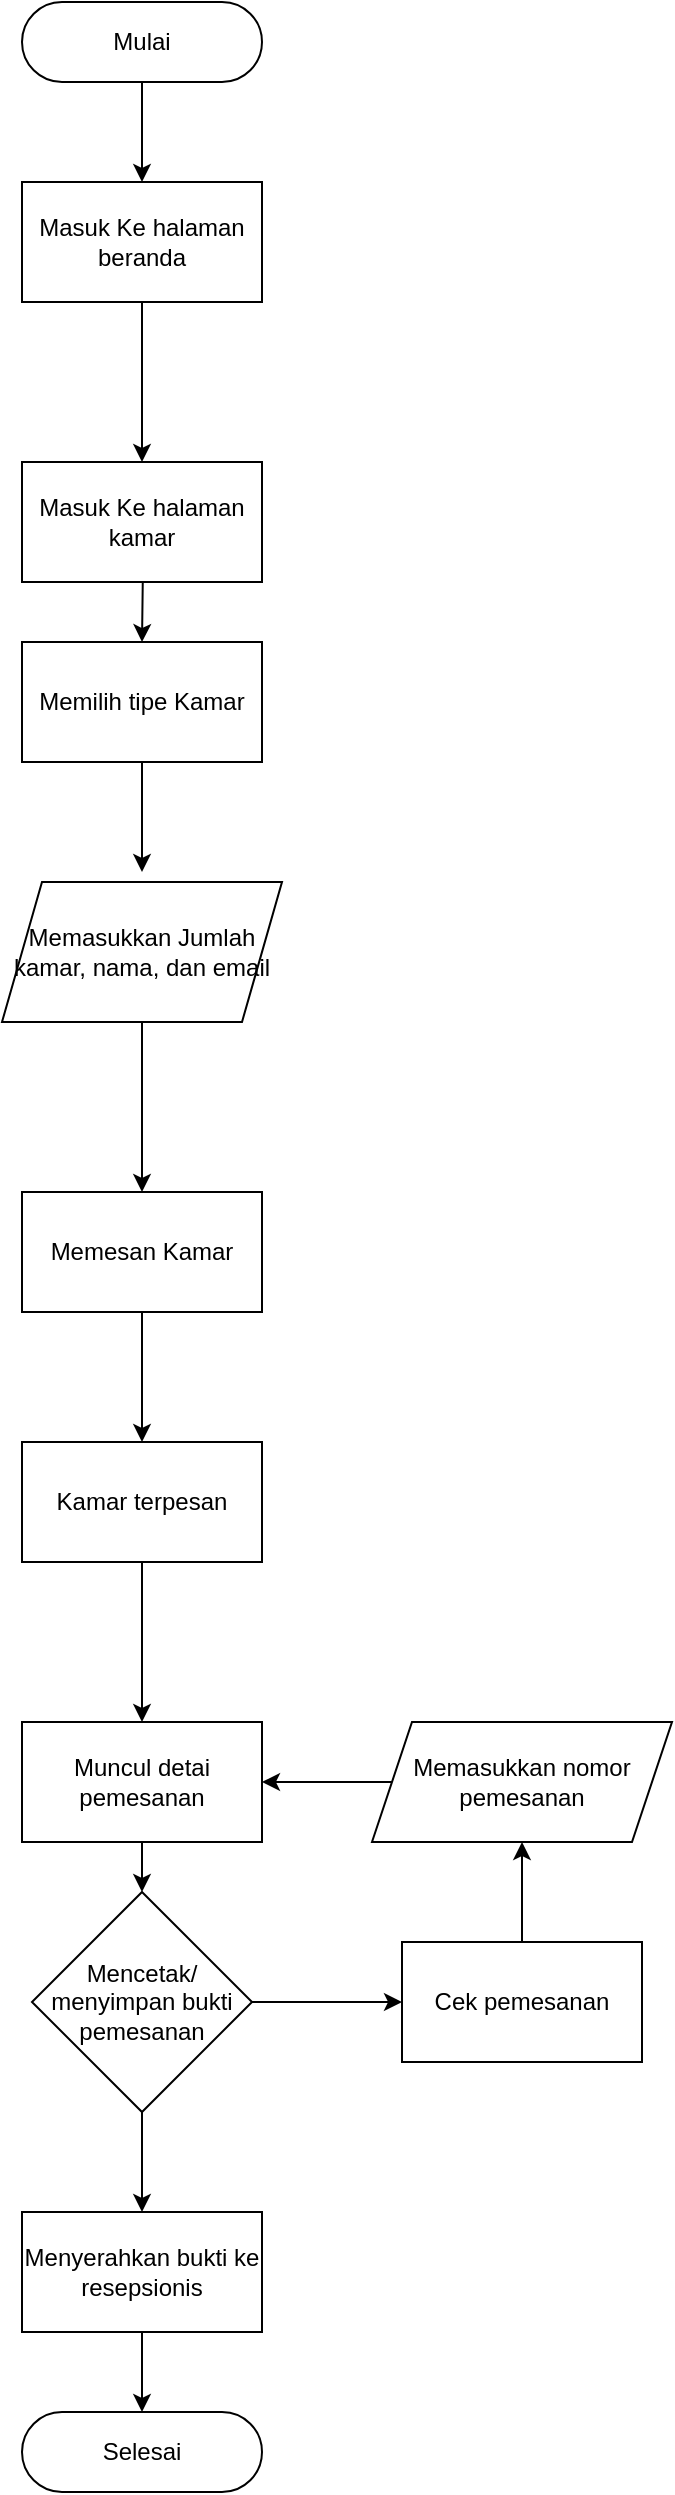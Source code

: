 <mxfile version="20.8.10" type="github">
  <diagram id="C5RBs43oDa-KdzZeNtuy" name="Page-1">
    <mxGraphModel dx="910" dy="461" grid="1" gridSize="10" guides="1" tooltips="1" connect="1" arrows="1" fold="1" page="1" pageScale="1" pageWidth="1169" pageHeight="827" math="0" shadow="0">
      <root>
        <mxCell id="WIyWlLk6GJQsqaUBKTNV-0" />
        <mxCell id="WIyWlLk6GJQsqaUBKTNV-1" parent="WIyWlLk6GJQsqaUBKTNV-0" />
        <mxCell id="hn7cNbfDd--p1zAdIMlJ-2" value="" style="edgeStyle=orthogonalEdgeStyle;rounded=0;orthogonalLoop=1;jettySize=auto;html=1;" parent="WIyWlLk6GJQsqaUBKTNV-1" source="hn7cNbfDd--p1zAdIMlJ-0" target="hn7cNbfDd--p1zAdIMlJ-1" edge="1">
          <mxGeometry relative="1" as="geometry" />
        </mxCell>
        <mxCell id="hn7cNbfDd--p1zAdIMlJ-0" value="Mulai" style="rounded=1;whiteSpace=wrap;html=1;fontSize=12;glass=0;strokeWidth=1;shadow=0;arcSize=50;" parent="WIyWlLk6GJQsqaUBKTNV-1" vertex="1">
          <mxGeometry x="180" y="100" width="120" height="40" as="geometry" />
        </mxCell>
        <mxCell id="hn7cNbfDd--p1zAdIMlJ-4" value="" style="edgeStyle=orthogonalEdgeStyle;rounded=0;orthogonalLoop=1;jettySize=auto;html=1;" parent="WIyWlLk6GJQsqaUBKTNV-1" source="hn7cNbfDd--p1zAdIMlJ-1" target="hn7cNbfDd--p1zAdIMlJ-3" edge="1">
          <mxGeometry relative="1" as="geometry" />
        </mxCell>
        <mxCell id="hn7cNbfDd--p1zAdIMlJ-1" value="Masuk Ke halaman beranda" style="rounded=0;whiteSpace=wrap;html=1;" parent="WIyWlLk6GJQsqaUBKTNV-1" vertex="1">
          <mxGeometry x="180" y="190" width="120" height="60" as="geometry" />
        </mxCell>
        <mxCell id="hn7cNbfDd--p1zAdIMlJ-13" value="" style="edgeStyle=orthogonalEdgeStyle;rounded=0;orthogonalLoop=1;jettySize=auto;html=1;" parent="WIyWlLk6GJQsqaUBKTNV-1" target="hn7cNbfDd--p1zAdIMlJ-12" edge="1">
          <mxGeometry relative="1" as="geometry">
            <mxPoint x="240" y="340" as="sourcePoint" />
          </mxGeometry>
        </mxCell>
        <mxCell id="hn7cNbfDd--p1zAdIMlJ-3" value="Masuk Ke halaman kamar" style="whiteSpace=wrap;html=1;rounded=0;" parent="WIyWlLk6GJQsqaUBKTNV-1" vertex="1">
          <mxGeometry x="180" y="330" width="120" height="60" as="geometry" />
        </mxCell>
        <mxCell id="CQ3oZ4VSzj72kXJU-v_M-1" value="" style="edgeStyle=orthogonalEdgeStyle;rounded=0;orthogonalLoop=1;jettySize=auto;html=1;" edge="1" parent="WIyWlLk6GJQsqaUBKTNV-1" source="hn7cNbfDd--p1zAdIMlJ-11" target="CQ3oZ4VSzj72kXJU-v_M-0">
          <mxGeometry relative="1" as="geometry" />
        </mxCell>
        <mxCell id="hn7cNbfDd--p1zAdIMlJ-11" value="Memasukkan Jumlah kamar, nama, dan email" style="shape=parallelogram;perimeter=parallelogramPerimeter;whiteSpace=wrap;html=1;fixedSize=1;" parent="WIyWlLk6GJQsqaUBKTNV-1" vertex="1">
          <mxGeometry x="170" y="540" width="140" height="70" as="geometry" />
        </mxCell>
        <mxCell id="hn7cNbfDd--p1zAdIMlJ-14" value="" style="edgeStyle=orthogonalEdgeStyle;rounded=0;orthogonalLoop=1;jettySize=auto;html=1;" parent="WIyWlLk6GJQsqaUBKTNV-1" source="hn7cNbfDd--p1zAdIMlJ-12" edge="1">
          <mxGeometry relative="1" as="geometry">
            <mxPoint x="240" y="535" as="targetPoint" />
          </mxGeometry>
        </mxCell>
        <mxCell id="hn7cNbfDd--p1zAdIMlJ-12" value="Memilih tipe Kamar" style="whiteSpace=wrap;html=1;rounded=0;" parent="WIyWlLk6GJQsqaUBKTNV-1" vertex="1">
          <mxGeometry x="180" y="420" width="120" height="60" as="geometry" />
        </mxCell>
        <mxCell id="hn7cNbfDd--p1zAdIMlJ-18" value="" style="edgeStyle=orthogonalEdgeStyle;rounded=0;orthogonalLoop=1;jettySize=auto;html=1;" parent="WIyWlLk6GJQsqaUBKTNV-1" source="hn7cNbfDd--p1zAdIMlJ-15" target="hn7cNbfDd--p1zAdIMlJ-17" edge="1">
          <mxGeometry relative="1" as="geometry" />
        </mxCell>
        <mxCell id="hn7cNbfDd--p1zAdIMlJ-15" value="Kamar terpesan" style="whiteSpace=wrap;html=1;" parent="WIyWlLk6GJQsqaUBKTNV-1" vertex="1">
          <mxGeometry x="180" y="820" width="120" height="60" as="geometry" />
        </mxCell>
        <mxCell id="hn7cNbfDd--p1zAdIMlJ-20" value="" style="edgeStyle=orthogonalEdgeStyle;rounded=0;orthogonalLoop=1;jettySize=auto;html=1;" parent="WIyWlLk6GJQsqaUBKTNV-1" source="hn7cNbfDd--p1zAdIMlJ-17" target="hn7cNbfDd--p1zAdIMlJ-19" edge="1">
          <mxGeometry relative="1" as="geometry" />
        </mxCell>
        <mxCell id="hn7cNbfDd--p1zAdIMlJ-17" value="Muncul detai pemesanan" style="whiteSpace=wrap;html=1;" parent="WIyWlLk6GJQsqaUBKTNV-1" vertex="1">
          <mxGeometry x="180" y="960" width="120" height="60" as="geometry" />
        </mxCell>
        <mxCell id="hn7cNbfDd--p1zAdIMlJ-22" value="" style="edgeStyle=orthogonalEdgeStyle;rounded=0;orthogonalLoop=1;jettySize=auto;html=1;" parent="WIyWlLk6GJQsqaUBKTNV-1" source="hn7cNbfDd--p1zAdIMlJ-19" target="hn7cNbfDd--p1zAdIMlJ-21" edge="1">
          <mxGeometry relative="1" as="geometry" />
        </mxCell>
        <mxCell id="hn7cNbfDd--p1zAdIMlJ-27" value="" style="edgeStyle=orthogonalEdgeStyle;rounded=0;orthogonalLoop=1;jettySize=auto;html=1;" parent="WIyWlLk6GJQsqaUBKTNV-1" source="hn7cNbfDd--p1zAdIMlJ-19" target="hn7cNbfDd--p1zAdIMlJ-26" edge="1">
          <mxGeometry relative="1" as="geometry" />
        </mxCell>
        <mxCell id="hn7cNbfDd--p1zAdIMlJ-19" value="Mencetak/ menyimpan bukti pemesanan" style="rhombus;whiteSpace=wrap;html=1;" parent="WIyWlLk6GJQsqaUBKTNV-1" vertex="1">
          <mxGeometry x="185" y="1045" width="110" height="110" as="geometry" />
        </mxCell>
        <mxCell id="hn7cNbfDd--p1zAdIMlJ-24" value="" style="edgeStyle=orthogonalEdgeStyle;rounded=0;orthogonalLoop=1;jettySize=auto;html=1;" parent="WIyWlLk6GJQsqaUBKTNV-1" source="hn7cNbfDd--p1zAdIMlJ-21" target="hn7cNbfDd--p1zAdIMlJ-23" edge="1">
          <mxGeometry relative="1" as="geometry" />
        </mxCell>
        <mxCell id="hn7cNbfDd--p1zAdIMlJ-21" value="Cek pemesanan" style="whiteSpace=wrap;html=1;" parent="WIyWlLk6GJQsqaUBKTNV-1" vertex="1">
          <mxGeometry x="370" y="1070" width="120" height="60" as="geometry" />
        </mxCell>
        <mxCell id="hn7cNbfDd--p1zAdIMlJ-25" value="" style="edgeStyle=orthogonalEdgeStyle;rounded=0;orthogonalLoop=1;jettySize=auto;html=1;" parent="WIyWlLk6GJQsqaUBKTNV-1" source="hn7cNbfDd--p1zAdIMlJ-23" target="hn7cNbfDd--p1zAdIMlJ-17" edge="1">
          <mxGeometry relative="1" as="geometry" />
        </mxCell>
        <mxCell id="hn7cNbfDd--p1zAdIMlJ-23" value="Memasukkan nomor pemesanan" style="shape=parallelogram;perimeter=parallelogramPerimeter;whiteSpace=wrap;html=1;fixedSize=1;" parent="WIyWlLk6GJQsqaUBKTNV-1" vertex="1">
          <mxGeometry x="355" y="960" width="150" height="60" as="geometry" />
        </mxCell>
        <mxCell id="hn7cNbfDd--p1zAdIMlJ-29" value="" style="edgeStyle=orthogonalEdgeStyle;rounded=0;orthogonalLoop=1;jettySize=auto;html=1;" parent="WIyWlLk6GJQsqaUBKTNV-1" source="hn7cNbfDd--p1zAdIMlJ-26" target="hn7cNbfDd--p1zAdIMlJ-28" edge="1">
          <mxGeometry relative="1" as="geometry" />
        </mxCell>
        <mxCell id="hn7cNbfDd--p1zAdIMlJ-26" value="Menyerahkan bukti ke resepsionis" style="whiteSpace=wrap;html=1;" parent="WIyWlLk6GJQsqaUBKTNV-1" vertex="1">
          <mxGeometry x="180" y="1205" width="120" height="60" as="geometry" />
        </mxCell>
        <mxCell id="hn7cNbfDd--p1zAdIMlJ-28" value="Selesai" style="rounded=1;whiteSpace=wrap;html=1;fontSize=12;glass=0;strokeWidth=1;shadow=0;arcSize=50;" parent="WIyWlLk6GJQsqaUBKTNV-1" vertex="1">
          <mxGeometry x="180" y="1305" width="120" height="40" as="geometry" />
        </mxCell>
        <mxCell id="CQ3oZ4VSzj72kXJU-v_M-2" value="" style="edgeStyle=orthogonalEdgeStyle;rounded=0;orthogonalLoop=1;jettySize=auto;html=1;" edge="1" parent="WIyWlLk6GJQsqaUBKTNV-1" source="CQ3oZ4VSzj72kXJU-v_M-0" target="hn7cNbfDd--p1zAdIMlJ-15">
          <mxGeometry relative="1" as="geometry" />
        </mxCell>
        <mxCell id="CQ3oZ4VSzj72kXJU-v_M-0" value="Memesan Kamar" style="whiteSpace=wrap;html=1;" vertex="1" parent="WIyWlLk6GJQsqaUBKTNV-1">
          <mxGeometry x="180" y="695" width="120" height="60" as="geometry" />
        </mxCell>
      </root>
    </mxGraphModel>
  </diagram>
</mxfile>
